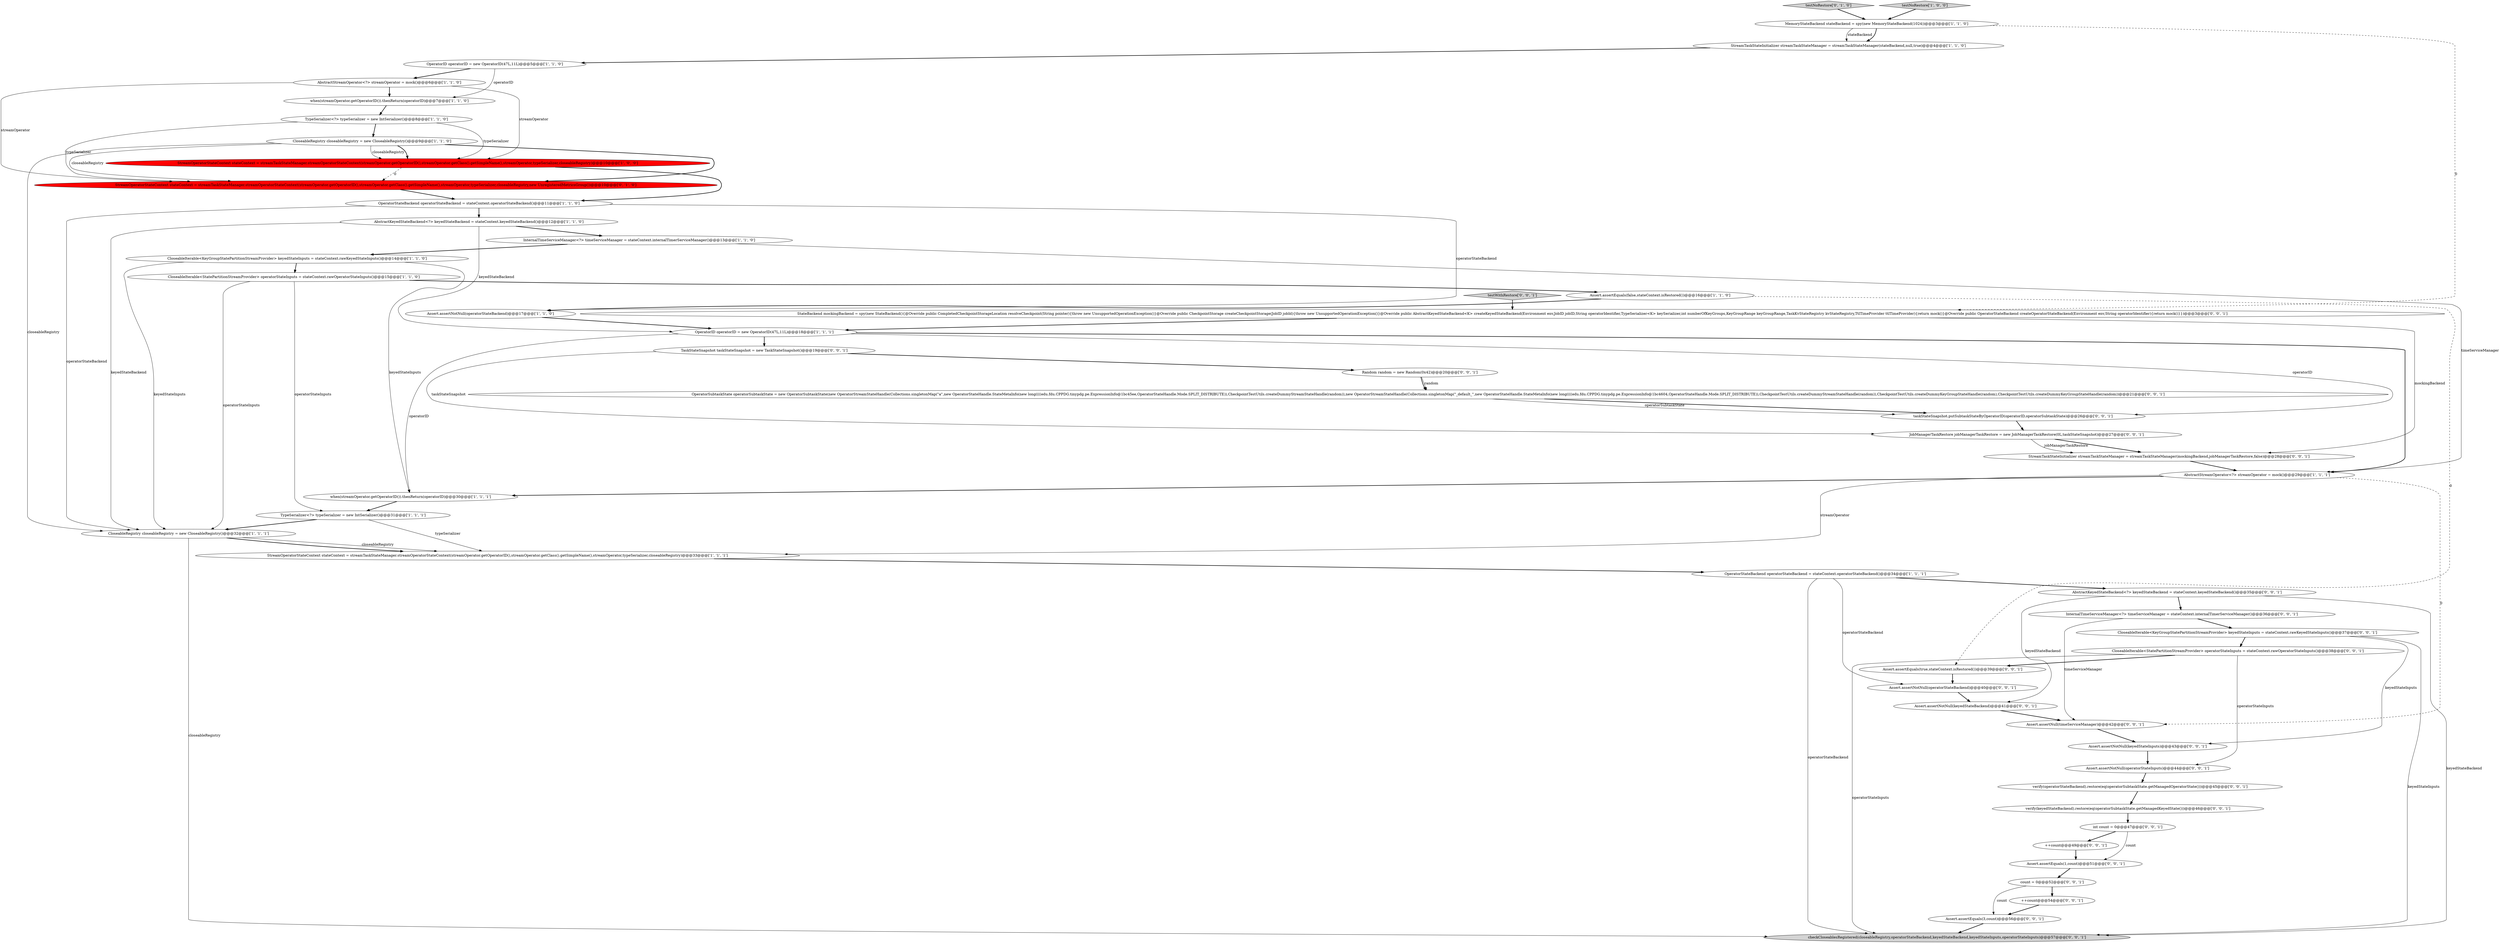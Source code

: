 digraph {
5 [style = filled, label = "Assert.assertEquals(false,stateContext.isRestored())@@@16@@@['1', '1', '0']", fillcolor = white, shape = ellipse image = "AAA0AAABBB1BBB"];
20 [style = filled, label = "when(streamOperator.getOperatorID()).thenReturn(operatorID)@@@7@@@['1', '1', '0']", fillcolor = white, shape = ellipse image = "AAA0AAABBB1BBB"];
25 [style = filled, label = "verify(operatorStateBackend).restore(eq(operatorSubtaskState.getManagedOperatorState()))@@@45@@@['0', '0', '1']", fillcolor = white, shape = ellipse image = "AAA0AAABBB3BBB"];
6 [style = filled, label = "OperatorStateBackend operatorStateBackend = stateContext.operatorStateBackend()@@@11@@@['1', '1', '0']", fillcolor = white, shape = ellipse image = "AAA0AAABBB1BBB"];
45 [style = filled, label = "taskStateSnapshot.putSubtaskStateByOperatorID(operatorID,operatorSubtaskState)@@@26@@@['0', '0', '1']", fillcolor = white, shape = ellipse image = "AAA0AAABBB3BBB"];
0 [style = filled, label = "AbstractKeyedStateBackend<?> keyedStateBackend = stateContext.keyedStateBackend()@@@12@@@['1', '1', '0']", fillcolor = white, shape = ellipse image = "AAA0AAABBB1BBB"];
12 [style = filled, label = "CloseableRegistry closeableRegistry = new CloseableRegistry()@@@32@@@['1', '1', '1']", fillcolor = white, shape = ellipse image = "AAA0AAABBB1BBB"];
11 [style = filled, label = "TypeSerializer<?> typeSerializer = new IntSerializer()@@@31@@@['1', '1', '1']", fillcolor = white, shape = ellipse image = "AAA0AAABBB1BBB"];
33 [style = filled, label = "Assert.assertNotNull(keyedStateBackend)@@@41@@@['0', '0', '1']", fillcolor = white, shape = ellipse image = "AAA0AAABBB3BBB"];
39 [style = filled, label = "int count = 0@@@47@@@['0', '0', '1']", fillcolor = white, shape = ellipse image = "AAA0AAABBB3BBB"];
8 [style = filled, label = "AbstractStreamOperator<?> streamOperator = mock()@@@29@@@['1', '1', '1']", fillcolor = white, shape = ellipse image = "AAA0AAABBB1BBB"];
28 [style = filled, label = "++count@@@49@@@['0', '0', '1']", fillcolor = white, shape = ellipse image = "AAA0AAABBB3BBB"];
7 [style = filled, label = "CloseableIterable<StatePartitionStreamProvider> operatorStateInputs = stateContext.rawOperatorStateInputs()@@@15@@@['1', '1', '0']", fillcolor = white, shape = ellipse image = "AAA0AAABBB1BBB"];
3 [style = filled, label = "OperatorStateBackend operatorStateBackend = stateContext.operatorStateBackend()@@@34@@@['1', '1', '1']", fillcolor = white, shape = ellipse image = "AAA0AAABBB1BBB"];
47 [style = filled, label = "testWithRestore['0', '0', '1']", fillcolor = lightgray, shape = diamond image = "AAA0AAABBB3BBB"];
31 [style = filled, label = "Assert.assertEquals(3,count)@@@56@@@['0', '0', '1']", fillcolor = white, shape = ellipse image = "AAA0AAABBB3BBB"];
18 [style = filled, label = "when(streamOperator.getOperatorID()).thenReturn(operatorID)@@@30@@@['1', '1', '1']", fillcolor = white, shape = ellipse image = "AAA0AAABBB1BBB"];
42 [style = filled, label = "count = 0@@@52@@@['0', '0', '1']", fillcolor = white, shape = ellipse image = "AAA0AAABBB3BBB"];
35 [style = filled, label = "++count@@@54@@@['0', '0', '1']", fillcolor = white, shape = ellipse image = "AAA0AAABBB3BBB"];
4 [style = filled, label = "StreamTaskStateInitializer streamTaskStateManager = streamTaskStateManager(stateBackend,null,true)@@@4@@@['1', '1', '0']", fillcolor = white, shape = ellipse image = "AAA0AAABBB1BBB"];
23 [style = filled, label = "StreamOperatorStateContext stateContext = streamTaskStateManager.streamOperatorStateContext(streamOperator.getOperatorID(),streamOperator.getClass().getSimpleName(),streamOperator,typeSerializer,closeableRegistry,new UnregisteredMetricsGroup())@@@10@@@['0', '1', '0']", fillcolor = red, shape = ellipse image = "AAA1AAABBB2BBB"];
48 [style = filled, label = "StateBackend mockingBackend = spy(new StateBackend(){@Override public CompletedCheckpointStorageLocation resolveCheckpoint(String pointer){throw new UnsupportedOperationException()}@Override public CheckpointStorage createCheckpointStorage(JobID jobId){throw new UnsupportedOperationException()}@Override public AbstractKeyedStateBackend<K> createKeyedStateBackend(Environment env,JobID jobID,String operatorIdentifier,TypeSerializer<K> keySerializer,int numberOfKeyGroups,KeyGroupRange keyGroupRange,TaskKvStateRegistry kvStateRegistry,TtlTimeProvider ttlTimeProvider){return mock()}@Override public OperatorStateBackend createOperatorStateBackend(Environment env,String operatorIdentifier){return mock()}})@@@3@@@['0', '0', '1']", fillcolor = white, shape = ellipse image = "AAA0AAABBB3BBB"];
16 [style = filled, label = "InternalTimeServiceManager<?> timeServiceManager = stateContext.internalTimerServiceManager()@@@13@@@['1', '1', '0']", fillcolor = white, shape = ellipse image = "AAA0AAABBB1BBB"];
10 [style = filled, label = "CloseableRegistry closeableRegistry = new CloseableRegistry()@@@9@@@['1', '1', '0']", fillcolor = white, shape = ellipse image = "AAA0AAABBB1BBB"];
24 [style = filled, label = "testNoRestore['0', '1', '0']", fillcolor = lightgray, shape = diamond image = "AAA0AAABBB2BBB"];
2 [style = filled, label = "Assert.assertNotNull(operatorStateBackend)@@@17@@@['1', '1', '0']", fillcolor = white, shape = ellipse image = "AAA0AAABBB1BBB"];
40 [style = filled, label = "checkCloseablesRegistered(closeableRegistry,operatorStateBackend,keyedStateBackend,keyedStateInputs,operatorStateInputs)@@@57@@@['0', '0', '1']", fillcolor = lightgray, shape = ellipse image = "AAA0AAABBB3BBB"];
44 [style = filled, label = "Assert.assertNotNull(operatorStateBackend)@@@40@@@['0', '0', '1']", fillcolor = white, shape = ellipse image = "AAA0AAABBB3BBB"];
17 [style = filled, label = "testNoRestore['1', '0', '0']", fillcolor = lightgray, shape = diamond image = "AAA0AAABBB1BBB"];
13 [style = filled, label = "AbstractStreamOperator<?> streamOperator = mock()@@@6@@@['1', '1', '0']", fillcolor = white, shape = ellipse image = "AAA0AAABBB1BBB"];
37 [style = filled, label = "AbstractKeyedStateBackend<?> keyedStateBackend = stateContext.keyedStateBackend()@@@35@@@['0', '0', '1']", fillcolor = white, shape = ellipse image = "AAA0AAABBB3BBB"];
49 [style = filled, label = "TaskStateSnapshot taskStateSnapshot = new TaskStateSnapshot()@@@19@@@['0', '0', '1']", fillcolor = white, shape = ellipse image = "AAA0AAABBB3BBB"];
22 [style = filled, label = "StreamOperatorStateContext stateContext = streamTaskStateManager.streamOperatorStateContext(streamOperator.getOperatorID(),streamOperator.getClass().getSimpleName(),streamOperator,typeSerializer,closeableRegistry)@@@10@@@['1', '0', '0']", fillcolor = red, shape = ellipse image = "AAA1AAABBB1BBB"];
15 [style = filled, label = "TypeSerializer<?> typeSerializer = new IntSerializer()@@@8@@@['1', '1', '0']", fillcolor = white, shape = ellipse image = "AAA0AAABBB1BBB"];
9 [style = filled, label = "OperatorID operatorID = new OperatorID(47L,11L)@@@18@@@['1', '1', '1']", fillcolor = white, shape = ellipse image = "AAA0AAABBB1BBB"];
26 [style = filled, label = "JobManagerTaskRestore jobManagerTaskRestore = new JobManagerTaskRestore(0L,taskStateSnapshot)@@@27@@@['0', '0', '1']", fillcolor = white, shape = ellipse image = "AAA0AAABBB3BBB"];
36 [style = filled, label = "Assert.assertEquals(true,stateContext.isRestored())@@@39@@@['0', '0', '1']", fillcolor = white, shape = ellipse image = "AAA0AAABBB3BBB"];
19 [style = filled, label = "StreamOperatorStateContext stateContext = streamTaskStateManager.streamOperatorStateContext(streamOperator.getOperatorID(),streamOperator.getClass().getSimpleName(),streamOperator,typeSerializer,closeableRegistry)@@@33@@@['1', '1', '1']", fillcolor = white, shape = ellipse image = "AAA0AAABBB1BBB"];
27 [style = filled, label = "verify(keyedStateBackend).restore(eq(operatorSubtaskState.getManagedKeyedState()))@@@46@@@['0', '0', '1']", fillcolor = white, shape = ellipse image = "AAA0AAABBB3BBB"];
1 [style = filled, label = "MemoryStateBackend stateBackend = spy(new MemoryStateBackend(1024))@@@3@@@['1', '1', '0']", fillcolor = white, shape = ellipse image = "AAA0AAABBB1BBB"];
43 [style = filled, label = "StreamTaskStateInitializer streamTaskStateManager = streamTaskStateManager(mockingBackend,jobManagerTaskRestore,false)@@@28@@@['0', '0', '1']", fillcolor = white, shape = ellipse image = "AAA0AAABBB3BBB"];
50 [style = filled, label = "Assert.assertEquals(1,count)@@@51@@@['0', '0', '1']", fillcolor = white, shape = ellipse image = "AAA0AAABBB3BBB"];
51 [style = filled, label = "Assert.assertNull(timeServiceManager)@@@42@@@['0', '0', '1']", fillcolor = white, shape = ellipse image = "AAA0AAABBB3BBB"];
34 [style = filled, label = "Assert.assertNotNull(operatorStateInputs)@@@44@@@['0', '0', '1']", fillcolor = white, shape = ellipse image = "AAA0AAABBB3BBB"];
14 [style = filled, label = "CloseableIterable<KeyGroupStatePartitionStreamProvider> keyedStateInputs = stateContext.rawKeyedStateInputs()@@@14@@@['1', '1', '0']", fillcolor = white, shape = ellipse image = "AAA0AAABBB1BBB"];
30 [style = filled, label = "InternalTimeServiceManager<?> timeServiceManager = stateContext.internalTimerServiceManager()@@@36@@@['0', '0', '1']", fillcolor = white, shape = ellipse image = "AAA0AAABBB3BBB"];
46 [style = filled, label = "Assert.assertNotNull(keyedStateInputs)@@@43@@@['0', '0', '1']", fillcolor = white, shape = ellipse image = "AAA0AAABBB3BBB"];
29 [style = filled, label = "OperatorSubtaskState operatorSubtaskState = new OperatorSubtaskState(new OperatorStreamStateHandle(Collections.singletonMap(\"a\",new OperatorStateHandle.StateMetaInfo(new long((((edu.fdu.CPPDG.tinypdg.pe.ExpressionInfo@1bc45ee,OperatorStateHandle.Mode.SPLIT_DISTRIBUTE)),CheckpointTestUtils.createDummyStreamStateHandle(random)),new OperatorStreamStateHandle(Collections.singletonMap(\"_default_\",new OperatorStateHandle.StateMetaInfo(new long((((edu.fdu.CPPDG.tinypdg.pe.ExpressionInfo@1bc4604,OperatorStateHandle.Mode.SPLIT_DISTRIBUTE)),CheckpointTestUtils.createDummyStreamStateHandle(random)),CheckpointTestUtils.createDummyKeyGroupStateHandle(random),CheckpointTestUtils.createDummyKeyGroupStateHandle(random))@@@21@@@['0', '0', '1']", fillcolor = white, shape = ellipse image = "AAA0AAABBB3BBB"];
38 [style = filled, label = "CloseableIterable<KeyGroupStatePartitionStreamProvider> keyedStateInputs = stateContext.rawKeyedStateInputs()@@@37@@@['0', '0', '1']", fillcolor = white, shape = ellipse image = "AAA0AAABBB3BBB"];
32 [style = filled, label = "CloseableIterable<StatePartitionStreamProvider> operatorStateInputs = stateContext.rawOperatorStateInputs()@@@38@@@['0', '0', '1']", fillcolor = white, shape = ellipse image = "AAA0AAABBB3BBB"];
21 [style = filled, label = "OperatorID operatorID = new OperatorID(47L,11L)@@@5@@@['1', '1', '0']", fillcolor = white, shape = ellipse image = "AAA0AAABBB1BBB"];
41 [style = filled, label = "Random random = new Random(0x42)@@@20@@@['0', '0', '1']", fillcolor = white, shape = ellipse image = "AAA0AAABBB3BBB"];
12->40 [style = solid, label="closeableRegistry"];
15->10 [style = bold, label=""];
46->34 [style = bold, label=""];
0->12 [style = solid, label="keyedStateBackend"];
6->12 [style = solid, label="operatorStateBackend"];
28->50 [style = bold, label=""];
29->45 [style = bold, label=""];
14->7 [style = bold, label=""];
48->43 [style = solid, label="mockingBackend"];
8->51 [style = dashed, label="0"];
43->8 [style = bold, label=""];
31->40 [style = bold, label=""];
16->14 [style = bold, label=""];
16->8 [style = solid, label="timeServiceManager"];
20->15 [style = bold, label=""];
0->9 [style = solid, label="keyedStateBackend"];
19->3 [style = bold, label=""];
14->12 [style = solid, label="keyedStateInputs"];
21->13 [style = bold, label=""];
35->31 [style = bold, label=""];
1->4 [style = bold, label=""];
29->45 [style = solid, label="operatorSubtaskState"];
1->48 [style = dashed, label="0"];
11->19 [style = solid, label="typeSerializer"];
36->44 [style = bold, label=""];
47->48 [style = bold, label=""];
13->22 [style = solid, label="streamOperator"];
8->18 [style = bold, label=""];
18->11 [style = bold, label=""];
3->40 [style = solid, label="operatorStateBackend"];
21->20 [style = solid, label="operatorID"];
4->21 [style = bold, label=""];
22->23 [style = dashed, label="0"];
26->43 [style = bold, label=""];
11->12 [style = bold, label=""];
2->9 [style = bold, label=""];
9->8 [style = bold, label=""];
38->32 [style = bold, label=""];
25->27 [style = bold, label=""];
7->5 [style = bold, label=""];
42->31 [style = solid, label="count"];
30->51 [style = solid, label="timeServiceManager"];
49->41 [style = bold, label=""];
32->36 [style = bold, label=""];
37->40 [style = solid, label="keyedStateBackend"];
22->6 [style = bold, label=""];
0->16 [style = bold, label=""];
10->22 [style = solid, label="closeableRegistry"];
17->1 [style = bold, label=""];
3->37 [style = bold, label=""];
37->30 [style = bold, label=""];
12->19 [style = solid, label="closeableRegistry"];
44->33 [style = bold, label=""];
7->11 [style = solid, label="operatorStateInputs"];
9->45 [style = solid, label="operatorID"];
14->18 [style = solid, label="keyedStateInputs"];
27->39 [style = bold, label=""];
50->42 [style = bold, label=""];
10->23 [style = bold, label=""];
23->6 [style = bold, label=""];
10->23 [style = solid, label="closeableRegistry"];
10->12 [style = solid, label="closeableRegistry"];
24->1 [style = bold, label=""];
9->49 [style = bold, label=""];
15->23 [style = solid, label="typeSerializer"];
10->22 [style = bold, label=""];
30->38 [style = bold, label=""];
13->23 [style = solid, label="streamOperator"];
34->25 [style = bold, label=""];
38->40 [style = solid, label="keyedStateInputs"];
49->26 [style = solid, label="taskStateSnapshot"];
3->44 [style = solid, label="operatorStateBackend"];
32->34 [style = solid, label="operatorStateInputs"];
15->22 [style = solid, label="typeSerializer"];
6->2 [style = solid, label="operatorStateBackend"];
41->29 [style = bold, label=""];
41->29 [style = solid, label="random"];
48->9 [style = bold, label=""];
6->0 [style = bold, label=""];
5->36 [style = dashed, label="0"];
8->19 [style = solid, label="streamOperator"];
38->46 [style = solid, label="keyedStateInputs"];
1->4 [style = solid, label="stateBackend"];
51->46 [style = bold, label=""];
39->28 [style = bold, label=""];
26->43 [style = solid, label="jobManagerTaskRestore"];
42->35 [style = bold, label=""];
37->33 [style = solid, label="keyedStateBackend"];
5->2 [style = bold, label=""];
33->51 [style = bold, label=""];
39->50 [style = solid, label="count"];
9->18 [style = solid, label="operatorID"];
32->40 [style = solid, label="operatorStateInputs"];
45->26 [style = bold, label=""];
12->19 [style = bold, label=""];
7->12 [style = solid, label="operatorStateInputs"];
13->20 [style = bold, label=""];
}
